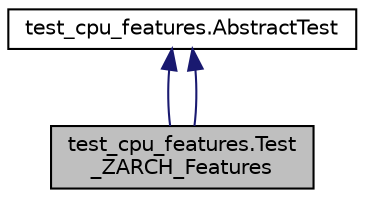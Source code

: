 digraph "test_cpu_features.Test_ZARCH_Features"
{
 // LATEX_PDF_SIZE
  edge [fontname="Helvetica",fontsize="10",labelfontname="Helvetica",labelfontsize="10"];
  node [fontname="Helvetica",fontsize="10",shape=record];
  Node1 [label="test_cpu_features.Test\l_ZARCH_Features",height=0.2,width=0.4,color="black", fillcolor="grey75", style="filled", fontcolor="black",tooltip=" "];
  Node2 -> Node1 [dir="back",color="midnightblue",fontsize="10",style="solid",fontname="Helvetica"];
  Node2 [label="test_cpu_features.AbstractTest",height=0.2,width=0.4,color="black", fillcolor="white", style="filled",URL="$classtest__cpu__features_1_1AbstractTest.html",tooltip=" "];
  Node2 -> Node1 [dir="back",color="midnightblue",fontsize="10",style="solid",fontname="Helvetica"];
}
